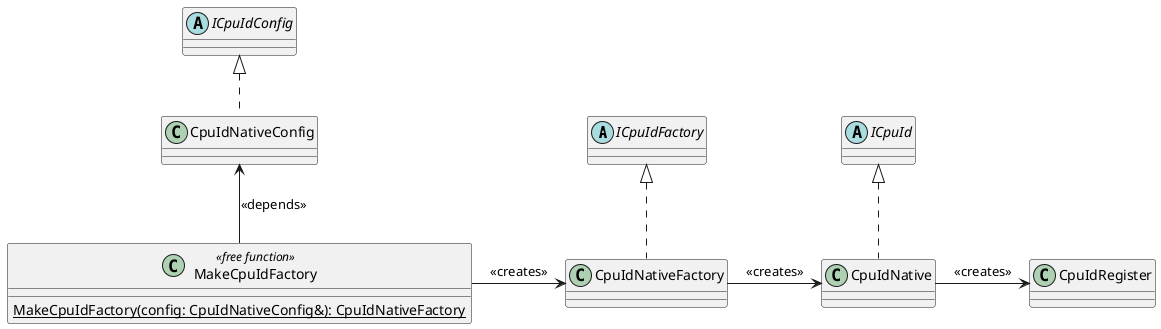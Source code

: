 @startuml MakeCpuIdFactory_Classes

abstract class ICpuIdFactory
abstract class ICpuId
abstract class ICpuIdConfig

class CpuIdNativeFactory
class CpuIdNative
class CpuIdNativeConfig
class CpuIdRegister

class MakeCpuIdFactory <<free function>> {
    {static} MakeCpuIdFactory(config: CpuIdNativeConfig&): CpuIdNativeFactory
}

ICpuIdFactory <|.d. CpuIdNativeFactory

ICpuId <|.d. CpuIdNative

ICpuIdConfig <|.d. CpuIdNativeConfig

CpuIdNativeConfig <-d- MakeCpuIdFactory : <<depends>>

MakeCpuIdFactory -r-> CpuIdNativeFactory : <<creates>>

CpuIdNativeFactory -r-> CpuIdNative : <<creates>>

CpuIdNative -r-> CpuIdRegister : <<creates>>

@enduml